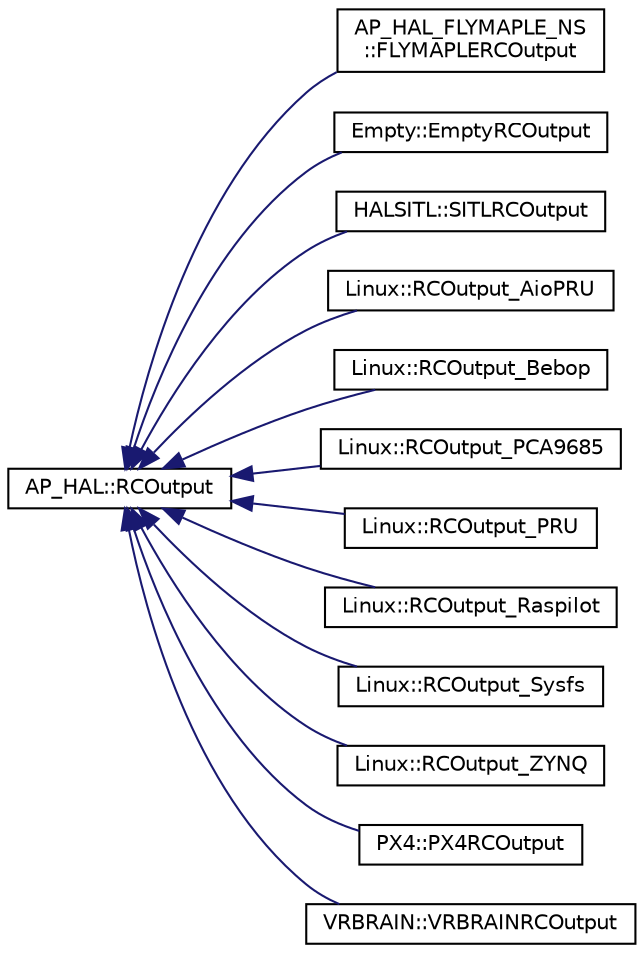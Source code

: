 digraph "Graphical Class Hierarchy"
{
 // INTERACTIVE_SVG=YES
  edge [fontname="Helvetica",fontsize="10",labelfontname="Helvetica",labelfontsize="10"];
  node [fontname="Helvetica",fontsize="10",shape=record];
  rankdir="LR";
  Node1 [label="AP_HAL::RCOutput",height=0.2,width=0.4,color="black", fillcolor="white", style="filled",URL="$classAP__HAL_1_1RCOutput.html"];
  Node1 -> Node2 [dir="back",color="midnightblue",fontsize="10",style="solid",fontname="Helvetica"];
  Node2 [label="AP_HAL_FLYMAPLE_NS\l::FLYMAPLERCOutput",height=0.2,width=0.4,color="black", fillcolor="white", style="filled",URL="$classAP__HAL__FLYMAPLE__NS_1_1FLYMAPLERCOutput.html"];
  Node1 -> Node3 [dir="back",color="midnightblue",fontsize="10",style="solid",fontname="Helvetica"];
  Node3 [label="Empty::EmptyRCOutput",height=0.2,width=0.4,color="black", fillcolor="white", style="filled",URL="$classEmpty_1_1EmptyRCOutput.html"];
  Node1 -> Node4 [dir="back",color="midnightblue",fontsize="10",style="solid",fontname="Helvetica"];
  Node4 [label="HALSITL::SITLRCOutput",height=0.2,width=0.4,color="black", fillcolor="white", style="filled",URL="$classHALSITL_1_1SITLRCOutput.html"];
  Node1 -> Node5 [dir="back",color="midnightblue",fontsize="10",style="solid",fontname="Helvetica"];
  Node5 [label="Linux::RCOutput_AioPRU",height=0.2,width=0.4,color="black", fillcolor="white", style="filled",URL="$classLinux_1_1RCOutput__AioPRU.html"];
  Node1 -> Node6 [dir="back",color="midnightblue",fontsize="10",style="solid",fontname="Helvetica"];
  Node6 [label="Linux::RCOutput_Bebop",height=0.2,width=0.4,color="black", fillcolor="white", style="filled",URL="$classLinux_1_1RCOutput__Bebop.html"];
  Node1 -> Node7 [dir="back",color="midnightblue",fontsize="10",style="solid",fontname="Helvetica"];
  Node7 [label="Linux::RCOutput_PCA9685",height=0.2,width=0.4,color="black", fillcolor="white", style="filled",URL="$classLinux_1_1RCOutput__PCA9685.html"];
  Node1 -> Node8 [dir="back",color="midnightblue",fontsize="10",style="solid",fontname="Helvetica"];
  Node8 [label="Linux::RCOutput_PRU",height=0.2,width=0.4,color="black", fillcolor="white", style="filled",URL="$classLinux_1_1RCOutput__PRU.html"];
  Node1 -> Node9 [dir="back",color="midnightblue",fontsize="10",style="solid",fontname="Helvetica"];
  Node9 [label="Linux::RCOutput_Raspilot",height=0.2,width=0.4,color="black", fillcolor="white", style="filled",URL="$classLinux_1_1RCOutput__Raspilot.html"];
  Node1 -> Node10 [dir="back",color="midnightblue",fontsize="10",style="solid",fontname="Helvetica"];
  Node10 [label="Linux::RCOutput_Sysfs",height=0.2,width=0.4,color="black", fillcolor="white", style="filled",URL="$classLinux_1_1RCOutput__Sysfs.html"];
  Node1 -> Node11 [dir="back",color="midnightblue",fontsize="10",style="solid",fontname="Helvetica"];
  Node11 [label="Linux::RCOutput_ZYNQ",height=0.2,width=0.4,color="black", fillcolor="white", style="filled",URL="$classLinux_1_1RCOutput__ZYNQ.html"];
  Node1 -> Node12 [dir="back",color="midnightblue",fontsize="10",style="solid",fontname="Helvetica"];
  Node12 [label="PX4::PX4RCOutput",height=0.2,width=0.4,color="black", fillcolor="white", style="filled",URL="$classPX4_1_1PX4RCOutput.html"];
  Node1 -> Node13 [dir="back",color="midnightblue",fontsize="10",style="solid",fontname="Helvetica"];
  Node13 [label="VRBRAIN::VRBRAINRCOutput",height=0.2,width=0.4,color="black", fillcolor="white", style="filled",URL="$classVRBRAIN_1_1VRBRAINRCOutput.html"];
}
